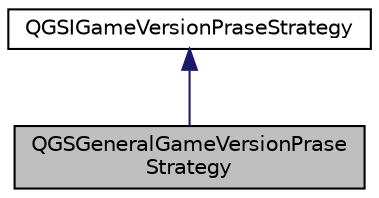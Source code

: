 digraph "QGSGeneralGameVersionPraseStrategy"
{
  edge [fontname="Helvetica",fontsize="10",labelfontname="Helvetica",labelfontsize="10"];
  node [fontname="Helvetica",fontsize="10",shape=record];
  Node0 [label="QGSGeneralGameVersionPrase\lStrategy",height=0.2,width=0.4,color="black", fillcolor="grey75", style="filled", fontcolor="black"];
  Node1 -> Node0 [dir="back",color="midnightblue",fontsize="10",style="solid",fontname="Helvetica"];
  Node1 [label="QGSIGameVersionPraseStrategy",height=0.2,width=0.4,color="black", fillcolor="white", style="filled",URL="$class_q_g_s_i_game_version_prase_strategy.html"];
}
